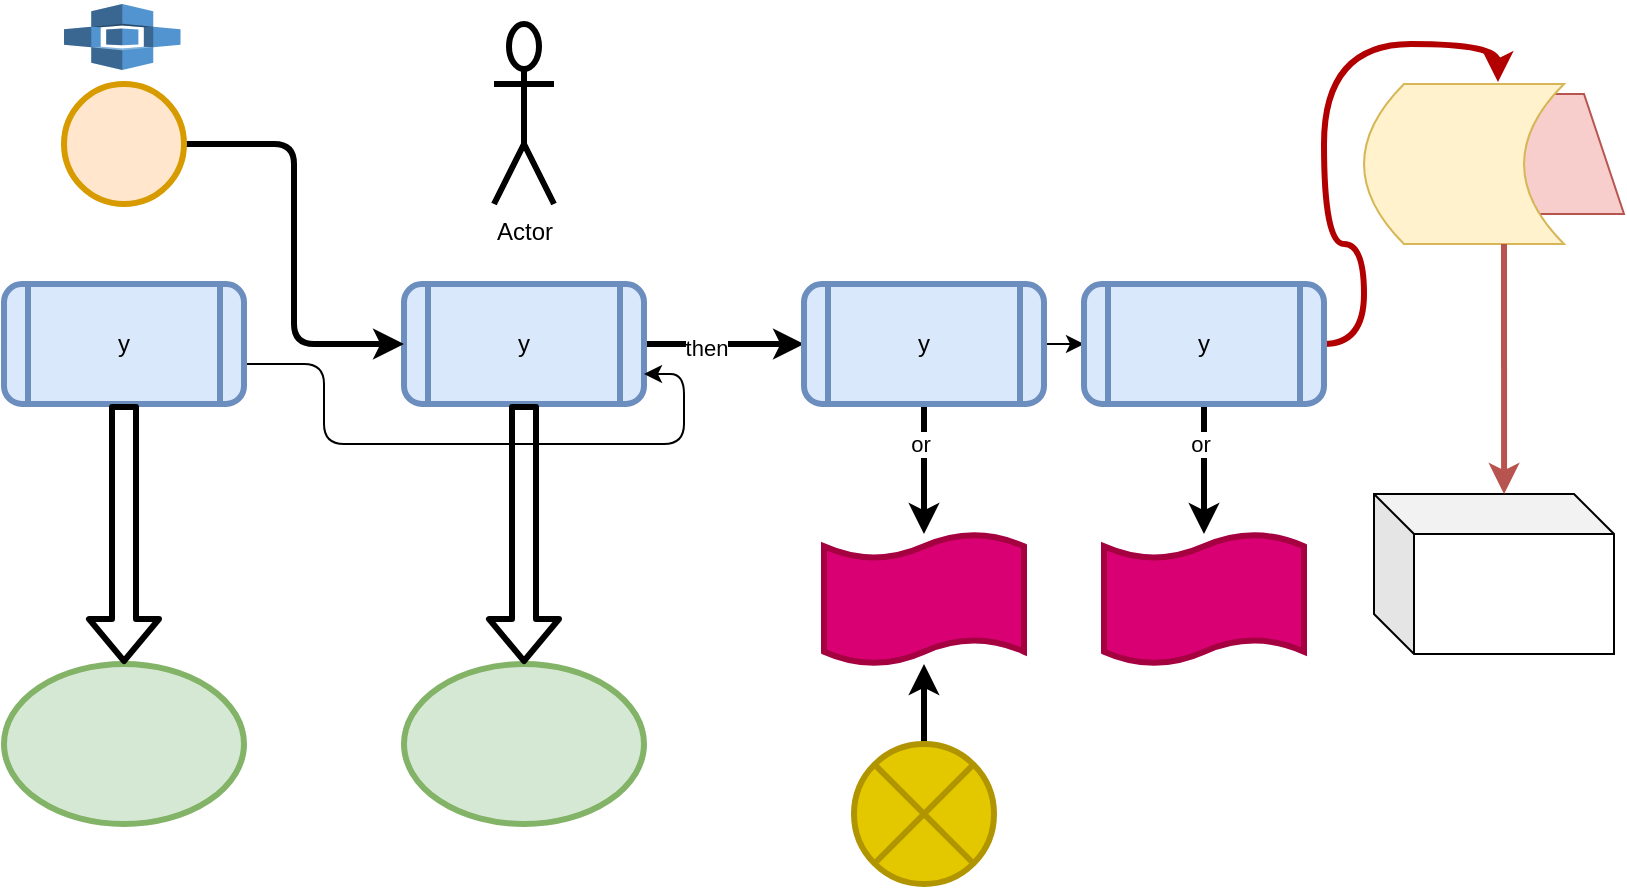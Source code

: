 <mxfile version="24.0.5" type="github">
  <diagram name="Page-1" id="1Jpa1P0KFEFP4I3yWMOC">
    <mxGraphModel dx="1434" dy="738" grid="1" gridSize="10" guides="1" tooltips="1" connect="1" arrows="1" fold="1" page="1" pageScale="1" pageWidth="827" pageHeight="1169" math="0" shadow="0">
      <root>
        <mxCell id="0" />
        <mxCell id="1" parent="0" />
        <mxCell id="8ivuwwn5s86KPATnS-1n-7" value="" style="edgeStyle=orthogonalEdgeStyle;rounded=1;orthogonalLoop=1;jettySize=auto;html=1;strokeWidth=3;shadow=0;" parent="1" source="__jk7moN4oOyNTZqw583-1" target="8ivuwwn5s86KPATnS-1n-6" edge="1">
          <mxGeometry relative="1" as="geometry" />
        </mxCell>
        <mxCell id="8ivuwwn5s86KPATnS-1n-19" value="then" style="edgeLabel;html=1;align=center;verticalAlign=middle;resizable=0;points=[];" parent="8ivuwwn5s86KPATnS-1n-7" vertex="1" connectable="0">
          <mxGeometry x="-0.22" y="-2" relative="1" as="geometry">
            <mxPoint as="offset" />
          </mxGeometry>
        </mxCell>
        <mxCell id="__jk7moN4oOyNTZqw583-1" value="y" style="shape=process;whiteSpace=wrap;html=1;backgroundOutline=1;fillColor=#dae8fc;strokeColor=#6c8ebf;rounded=1;strokeWidth=3;shadow=0;" parent="1" vertex="1">
          <mxGeometry x="210" y="180" width="120" height="60" as="geometry" />
        </mxCell>
        <mxCell id="__jk7moN4oOyNTZqw583-2" value="" style="ellipse;whiteSpace=wrap;html=1;fillColor=#d5e8d4;strokeColor=#82b366;rounded=1;strokeWidth=3;shadow=0;" parent="1" vertex="1">
          <mxGeometry x="210" y="370" width="120" height="80" as="geometry" />
        </mxCell>
        <mxCell id="__jk7moN4oOyNTZqw583-3" value="" style="shape=flexArrow;endArrow=classic;html=1;rounded=1;exitX=0.5;exitY=1;exitDx=0;exitDy=0;entryX=0.5;entryY=0;entryDx=0;entryDy=0;strokeWidth=3;shadow=0;" parent="1" source="__jk7moN4oOyNTZqw583-1" target="__jk7moN4oOyNTZqw583-2" edge="1">
          <mxGeometry width="50" height="50" relative="1" as="geometry">
            <mxPoint x="250" y="310" as="sourcePoint" />
            <mxPoint x="320" y="300" as="targetPoint" />
          </mxGeometry>
        </mxCell>
        <mxCell id="__jk7moN4oOyNTZqw583-4" value="Actor" style="shape=umlActor;verticalLabelPosition=bottom;verticalAlign=top;html=1;outlineConnect=0;rounded=1;strokeWidth=3;shadow=0;" parent="1" vertex="1">
          <mxGeometry x="255" y="50" width="30" height="90" as="geometry" />
        </mxCell>
        <mxCell id="8ivuwwn5s86KPATnS-1n-13" value="" style="edgeStyle=orthogonalEdgeStyle;rounded=1;orthogonalLoop=1;jettySize=auto;html=1;strokeWidth=3;shadow=0;" parent="1" source="8ivuwwn5s86KPATnS-1n-6" target="8ivuwwn5s86KPATnS-1n-12" edge="1">
          <mxGeometry relative="1" as="geometry" />
        </mxCell>
        <mxCell id="8ivuwwn5s86KPATnS-1n-20" value="or" style="edgeLabel;html=1;align=center;verticalAlign=middle;resizable=0;points=[];" parent="8ivuwwn5s86KPATnS-1n-13" vertex="1" connectable="0">
          <mxGeometry x="-0.385" y="-2" relative="1" as="geometry">
            <mxPoint as="offset" />
          </mxGeometry>
        </mxCell>
        <mxCell id="8ivuwwn5s86KPATnS-1n-28" style="edgeStyle=orthogonalEdgeStyle;rounded=1;orthogonalLoop=1;jettySize=auto;html=1;exitX=1;exitY=0.5;exitDx=0;exitDy=0;entryX=0;entryY=0.5;entryDx=0;entryDy=0;" parent="1" source="8ivuwwn5s86KPATnS-1n-6" target="8ivuwwn5s86KPATnS-1n-26" edge="1">
          <mxGeometry relative="1" as="geometry" />
        </mxCell>
        <mxCell id="8ivuwwn5s86KPATnS-1n-6" value="y" style="shape=process;whiteSpace=wrap;html=1;backgroundOutline=1;fillColor=#dae8fc;strokeColor=#6c8ebf;rounded=1;strokeWidth=3;shadow=0;" parent="1" vertex="1">
          <mxGeometry x="410" y="180" width="120" height="60" as="geometry" />
        </mxCell>
        <mxCell id="8ivuwwn5s86KPATnS-1n-12" value="" style="shape=tape;whiteSpace=wrap;html=1;strokeWidth=3;size=0.19;fillColor=#d80073;fontColor=#ffffff;strokeColor=#A50040;rounded=1;shadow=0;" parent="1" vertex="1">
          <mxGeometry x="420" y="305" width="100" height="65" as="geometry" />
        </mxCell>
        <mxCell id="8ivuwwn5s86KPATnS-1n-15" value="" style="edgeStyle=orthogonalEdgeStyle;rounded=1;orthogonalLoop=1;jettySize=auto;html=1;strokeWidth=3;shadow=0;" parent="1" source="8ivuwwn5s86KPATnS-1n-14" target="8ivuwwn5s86KPATnS-1n-12" edge="1">
          <mxGeometry relative="1" as="geometry" />
        </mxCell>
        <mxCell id="8ivuwwn5s86KPATnS-1n-14" value="" style="verticalLabelPosition=bottom;verticalAlign=top;html=1;shape=mxgraph.flowchart.or;fillColor=#e3c800;fontColor=#000000;strokeColor=#B09500;rounded=1;strokeWidth=3;shadow=0;" parent="1" vertex="1">
          <mxGeometry x="435" y="410" width="70" height="70" as="geometry" />
        </mxCell>
        <mxCell id="8ivuwwn5s86KPATnS-1n-18" style="edgeStyle=orthogonalEdgeStyle;rounded=1;orthogonalLoop=1;jettySize=auto;html=1;entryX=0;entryY=0.5;entryDx=0;entryDy=0;strokeWidth=3;shadow=0;" parent="1" source="8ivuwwn5s86KPATnS-1n-16" target="__jk7moN4oOyNTZqw583-1" edge="1">
          <mxGeometry relative="1" as="geometry" />
        </mxCell>
        <mxCell id="8ivuwwn5s86KPATnS-1n-16" value="" style="verticalLabelPosition=bottom;verticalAlign=top;html=1;shape=mxgraph.flowchart.on-page_reference;fillColor=#ffe6cc;strokeColor=#d79b00;rounded=1;strokeWidth=3;shadow=0;" parent="1" vertex="1">
          <mxGeometry x="40" y="80" width="60" height="60" as="geometry" />
        </mxCell>
        <mxCell id="8ivuwwn5s86KPATnS-1n-17" value="" style="outlineConnect=0;dashed=0;verticalLabelPosition=bottom;verticalAlign=top;align=center;html=1;shape=mxgraph.aws3.greengrass;fillColor=#5294CF;gradientColor=none;rounded=1;strokeWidth=3;shadow=0;" parent="1" vertex="1">
          <mxGeometry x="40" y="40" width="58.25" height="33" as="geometry" />
        </mxCell>
        <mxCell id="8ivuwwn5s86KPATnS-1n-29" style="edgeStyle=orthogonalEdgeStyle;rounded=1;orthogonalLoop=1;jettySize=auto;html=1;entryX=1;entryY=0.75;entryDx=0;entryDy=0;" parent="1" source="8ivuwwn5s86KPATnS-1n-21" target="__jk7moN4oOyNTZqw583-1" edge="1">
          <mxGeometry relative="1" as="geometry">
            <Array as="points">
              <mxPoint x="170" y="220" />
              <mxPoint x="170" y="260" />
              <mxPoint x="350" y="260" />
              <mxPoint x="350" y="225" />
            </Array>
          </mxGeometry>
        </mxCell>
        <mxCell id="8ivuwwn5s86KPATnS-1n-21" value="y" style="shape=process;whiteSpace=wrap;html=1;backgroundOutline=1;fillColor=#dae8fc;strokeColor=#6c8ebf;rounded=1;strokeWidth=3;shadow=0;" parent="1" vertex="1">
          <mxGeometry x="10" y="180" width="120" height="60" as="geometry" />
        </mxCell>
        <mxCell id="8ivuwwn5s86KPATnS-1n-22" value="" style="ellipse;whiteSpace=wrap;html=1;fillColor=#d5e8d4;strokeColor=#82b366;rounded=1;strokeWidth=3;shadow=0;" parent="1" vertex="1">
          <mxGeometry x="10" y="370" width="120" height="80" as="geometry" />
        </mxCell>
        <mxCell id="8ivuwwn5s86KPATnS-1n-23" value="" style="shape=flexArrow;endArrow=classic;html=1;rounded=1;exitX=0.5;exitY=1;exitDx=0;exitDy=0;entryX=0.5;entryY=0;entryDx=0;entryDy=0;strokeWidth=3;shadow=0;" parent="1" source="8ivuwwn5s86KPATnS-1n-21" target="8ivuwwn5s86KPATnS-1n-22" edge="1">
          <mxGeometry width="50" height="50" relative="1" as="geometry">
            <mxPoint x="50" y="310" as="sourcePoint" />
            <mxPoint x="120" y="300" as="targetPoint" />
          </mxGeometry>
        </mxCell>
        <mxCell id="8ivuwwn5s86KPATnS-1n-24" value="" style="edgeStyle=orthogonalEdgeStyle;rounded=1;orthogonalLoop=1;jettySize=auto;html=1;strokeWidth=3;shadow=0;" parent="1" source="8ivuwwn5s86KPATnS-1n-26" target="8ivuwwn5s86KPATnS-1n-27" edge="1">
          <mxGeometry relative="1" as="geometry" />
        </mxCell>
        <mxCell id="8ivuwwn5s86KPATnS-1n-25" value="or" style="edgeLabel;html=1;align=center;verticalAlign=middle;resizable=0;points=[];" parent="8ivuwwn5s86KPATnS-1n-24" vertex="1" connectable="0">
          <mxGeometry x="-0.385" y="-2" relative="1" as="geometry">
            <mxPoint as="offset" />
          </mxGeometry>
        </mxCell>
        <mxCell id="cHwlR1DbIbJuKsO4X41V-12" style="edgeStyle=orthogonalEdgeStyle;orthogonalLoop=1;jettySize=auto;html=1;entryX=0.67;entryY=-0.012;entryDx=0;entryDy=0;entryPerimeter=0;curved=1;strokeWidth=3;fillColor=#e51400;strokeColor=#B20000;" parent="1" source="8ivuwwn5s86KPATnS-1n-26" target="cHwlR1DbIbJuKsO4X41V-4" edge="1">
          <mxGeometry relative="1" as="geometry" />
        </mxCell>
        <mxCell id="8ivuwwn5s86KPATnS-1n-26" value="y" style="shape=process;whiteSpace=wrap;html=1;backgroundOutline=1;fillColor=#dae8fc;strokeColor=#6c8ebf;rounded=1;strokeWidth=3;shadow=0;" parent="1" vertex="1">
          <mxGeometry x="550" y="180" width="120" height="60" as="geometry" />
        </mxCell>
        <mxCell id="8ivuwwn5s86KPATnS-1n-27" value="" style="shape=tape;whiteSpace=wrap;html=1;strokeWidth=3;size=0.19;fillColor=#d80073;fontColor=#ffffff;strokeColor=#A50040;rounded=1;shadow=0;" parent="1" vertex="1">
          <mxGeometry x="560" y="305" width="100" height="65" as="geometry" />
        </mxCell>
        <mxCell id="cHwlR1DbIbJuKsO4X41V-5" value="" style="group" parent="1" vertex="1" connectable="0">
          <mxGeometry x="690" y="80" width="130" height="80" as="geometry" />
        </mxCell>
        <mxCell id="cHwlR1DbIbJuKsO4X41V-3" value="" style="shape=trapezoid;perimeter=trapezoidPerimeter;whiteSpace=wrap;html=1;fixedSize=1;fillColor=#f8cecc;strokeColor=#b85450;" parent="cHwlR1DbIbJuKsO4X41V-5" vertex="1">
          <mxGeometry x="10" y="5" width="120" height="60" as="geometry" />
        </mxCell>
        <mxCell id="cHwlR1DbIbJuKsO4X41V-4" value="" style="shape=dataStorage;whiteSpace=wrap;html=1;fixedSize=1;fillColor=#fff2cc;strokeColor=#d6b656;" parent="cHwlR1DbIbJuKsO4X41V-5" vertex="1">
          <mxGeometry width="100" height="80" as="geometry" />
        </mxCell>
        <mxCell id="cHwlR1DbIbJuKsO4X41V-6" value="" style="shape=cube;whiteSpace=wrap;html=1;boundedLbl=1;backgroundOutline=1;darkOpacity=0.05;darkOpacity2=0.1;" parent="1" vertex="1">
          <mxGeometry x="695" y="285" width="120" height="80" as="geometry" />
        </mxCell>
        <mxCell id="cHwlR1DbIbJuKsO4X41V-10" value="" style="endArrow=classic;html=1;rounded=0;entryX=0.542;entryY=0;entryDx=0;entryDy=0;entryPerimeter=0;strokeWidth=3;fillColor=#f8cecc;strokeColor=#b85450;" parent="1" target="cHwlR1DbIbJuKsO4X41V-6" edge="1">
          <mxGeometry width="50" height="50" relative="1" as="geometry">
            <mxPoint x="760" y="160" as="sourcePoint" />
            <mxPoint x="760" y="280" as="targetPoint" />
          </mxGeometry>
        </mxCell>
      </root>
    </mxGraphModel>
  </diagram>
</mxfile>

